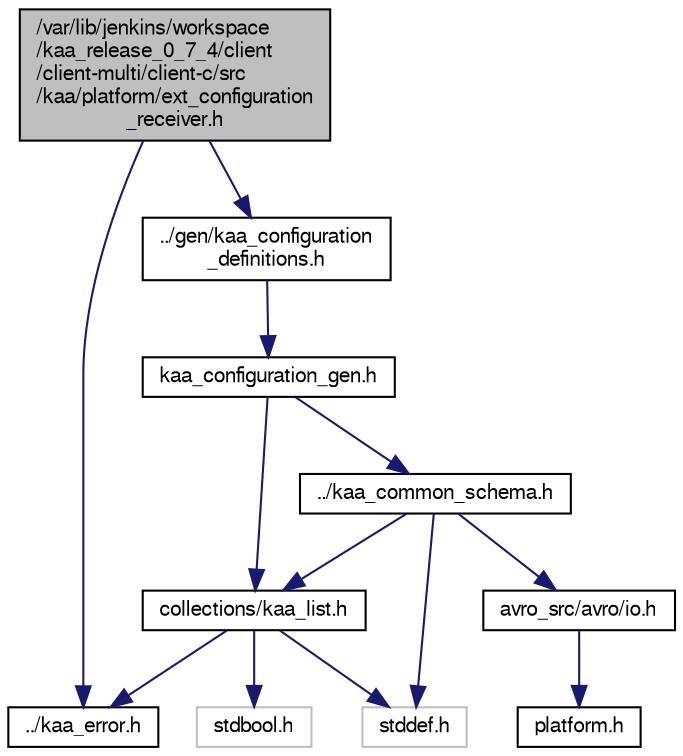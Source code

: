 digraph "/var/lib/jenkins/workspace/kaa_release_0_7_4/client/client-multi/client-c/src/kaa/platform/ext_configuration_receiver.h"
{
  bgcolor="transparent";
  edge [fontname="FreeSans",fontsize="10",labelfontname="FreeSans",labelfontsize="10"];
  node [fontname="FreeSans",fontsize="10",shape=record];
  Node1 [label="/var/lib/jenkins/workspace\l/kaa_release_0_7_4/client\l/client-multi/client-c/src\l/kaa/platform/ext_configuration\l_receiver.h",height=0.2,width=0.4,color="black", fillcolor="grey75", style="filled" fontcolor="black"];
  Node1 -> Node2 [color="midnightblue",fontsize="10",style="solid",fontname="FreeSans"];
  Node2 [label="../kaa_error.h",height=0.2,width=0.4,color="black",URL="$kaa__error_8h.html",tooltip="Kaa error codes. "];
  Node1 -> Node3 [color="midnightblue",fontsize="10",style="solid",fontname="FreeSans"];
  Node3 [label="../gen/kaa_configuration\l_definitions.h",height=0.2,width=0.4,color="black",URL="$kaa__configuration__definitions_8h.html"];
  Node3 -> Node4 [color="midnightblue",fontsize="10",style="solid",fontname="FreeSans"];
  Node4 [label="kaa_configuration_gen.h",height=0.2,width=0.4,color="black",URL="$kaa__configuration__gen_8h.html"];
  Node4 -> Node5 [color="midnightblue",fontsize="10",style="solid",fontname="FreeSans"];
  Node5 [label="../kaa_common_schema.h",height=0.2,width=0.4,color="black",URL="$kaa__common__schema_8h.html"];
  Node5 -> Node6 [color="midnightblue",fontsize="10",style="solid",fontname="FreeSans"];
  Node6 [label="stddef.h",height=0.2,width=0.4,color="grey75"];
  Node5 -> Node7 [color="midnightblue",fontsize="10",style="solid",fontname="FreeSans"];
  Node7 [label="avro_src/avro/io.h",height=0.2,width=0.4,color="black",URL="$io_8h.html"];
  Node7 -> Node8 [color="midnightblue",fontsize="10",style="solid",fontname="FreeSans"];
  Node8 [label="platform.h",height=0.2,width=0.4,color="black",URL="$avro__src_2avro_2platform_8h.html"];
  Node5 -> Node9 [color="midnightblue",fontsize="10",style="solid",fontname="FreeSans"];
  Node9 [label="collections/kaa_list.h",height=0.2,width=0.4,color="black",URL="$kaa__list_8h.html"];
  Node9 -> Node10 [color="midnightblue",fontsize="10",style="solid",fontname="FreeSans"];
  Node10 [label="stdbool.h",height=0.2,width=0.4,color="grey75"];
  Node9 -> Node6 [color="midnightblue",fontsize="10",style="solid",fontname="FreeSans"];
  Node9 -> Node2 [color="midnightblue",fontsize="10",style="solid",fontname="FreeSans"];
  Node4 -> Node9 [color="midnightblue",fontsize="10",style="solid",fontname="FreeSans"];
}
